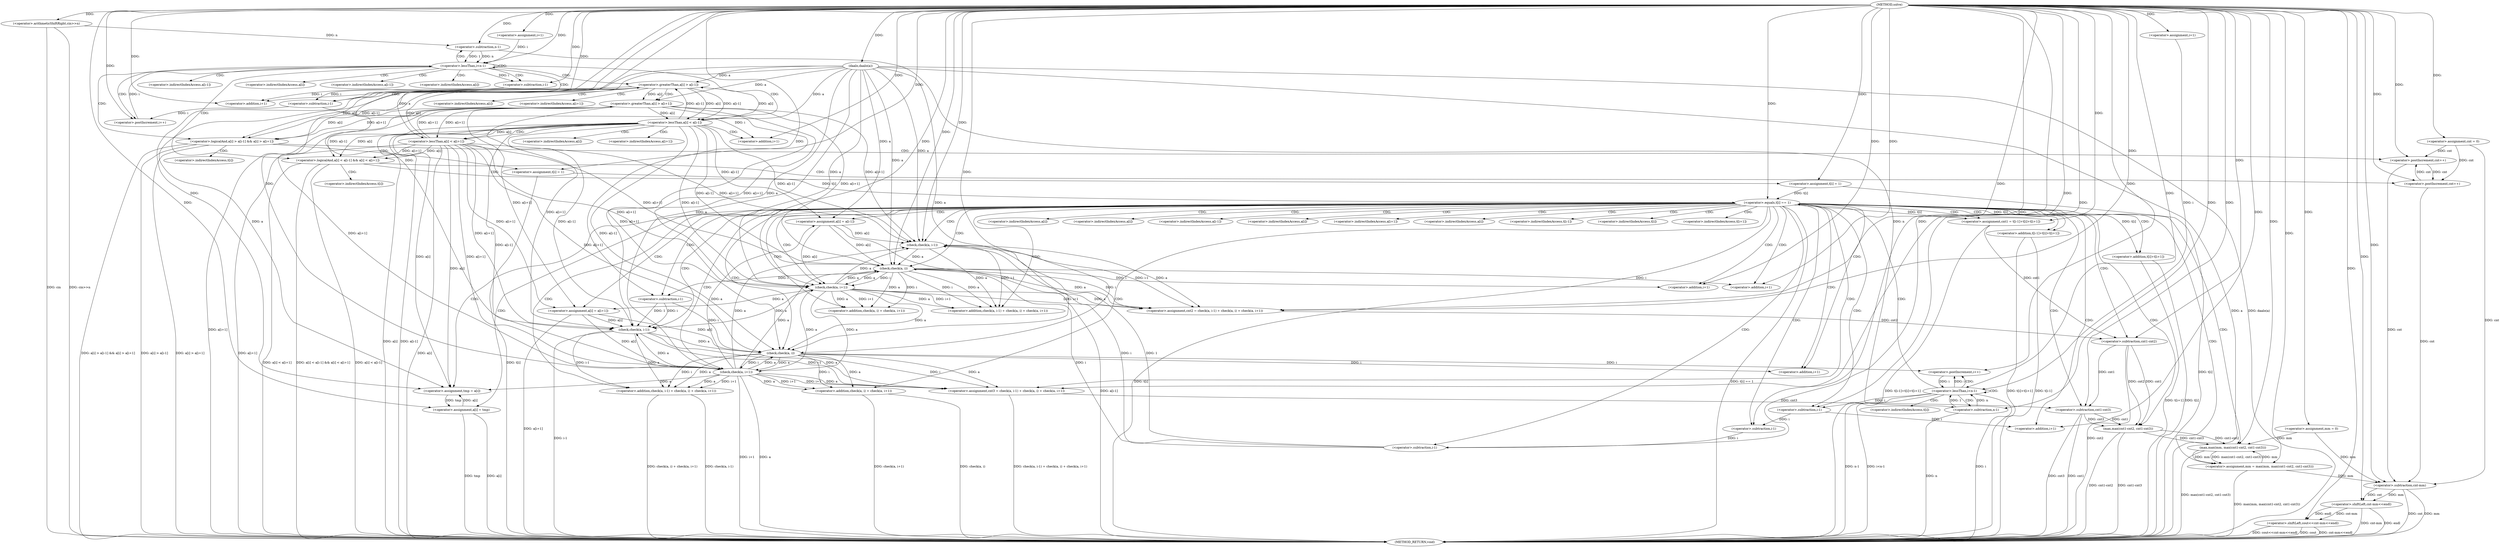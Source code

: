 digraph "solve" {  
"1001121" [label = "(METHOD,solve)" ]
"1001329" [label = "(METHOD_RETURN,void)" ]
"1001124" [label = "(<operator>.arithmeticShiftRight,cin>>n)" ]
"1001128" [label = "(<operator>.assignment,cnt = 0)" ]
"1001133" [label = "(daalo,daalo(a))" ]
"1001136" [label = "(<operator>.assignment,mm = 0)" ]
"1001322" [label = "(<operator>.shiftLeft,cout<<cnt-mm<<endl)" ]
"1001141" [label = "(<operator>.assignment,i=1)" ]
"1001144" [label = "(<operator>.lessThan,i<n-1)" ]
"1001149" [label = "(<operator>.postIncrement,i++)" ]
"1001210" [label = "(<operator>.assignment,i=1)" ]
"1001213" [label = "(<operator>.lessThan,i<n-1)" ]
"1001218" [label = "(<operator>.postIncrement,i++)" ]
"1001324" [label = "(<operator>.shiftLeft,cnt-mm<<endl)" ]
"1001146" [label = "(<operator>.subtraction,n-1)" ]
"1001153" [label = "(<operator>.logicalAnd,a[i] > a[i-1] && a[i] > a[i+1])" ]
"1001181" [label = "(<operator>.logicalAnd,a[i] < a[i-1] && a[i] < a[i+1])" ]
"1001215" [label = "(<operator>.subtraction,n-1)" ]
"1001222" [label = "(<operator>.equals,t[i] == 1)" ]
"1001325" [label = "(<operator>.subtraction,cnt-mm)" ]
"1001173" [label = "(<operator>.assignment,t[i] = 1)" ]
"1001178" [label = "(<operator>.postIncrement,cnt++)" ]
"1001201" [label = "(<operator>.assignment,t[i] = 1)" ]
"1001206" [label = "(<operator>.postIncrement,cnt++)" ]
"1001229" [label = "(<operator>.assignment,cnt1 = t[i-1]+t[i]+t[i+1])" ]
"1001247" [label = "(<operator>.assignment,tmp = a[i])" ]
"1001252" [label = "(<operator>.assignment,a[i] = a[i-1])" ]
"1001262" [label = "(<operator>.assignment,cnt2 = check(a, i-1) + check(a, i) + check(a, i+1))" ]
"1001279" [label = "(<operator>.assignment,a[i] = a[i+1])" ]
"1001289" [label = "(<operator>.assignment,cnt3 = check(a, i-1) + check(a, i) + check(a, i+1))" ]
"1001306" [label = "(<operator>.assignment,a[i] = tmp)" ]
"1001311" [label = "(<operator>.assignment,mm = max(mm, max(cnt1-cnt2, cnt1-cnt3)))" ]
"1001154" [label = "(<operator>.greaterThan,a[i] > a[i-1])" ]
"1001163" [label = "(<operator>.greaterThan,a[i] > a[i+1])" ]
"1001182" [label = "(<operator>.lessThan,a[i] < a[i-1])" ]
"1001191" [label = "(<operator>.lessThan,a[i] < a[i+1])" ]
"1001231" [label = "(<operator>.addition,t[i-1]+t[i]+t[i+1])" ]
"1001264" [label = "(<operator>.addition,check(a, i-1) + check(a, i) + check(a, i+1))" ]
"1001291" [label = "(<operator>.addition,check(a, i-1) + check(a, i) + check(a, i+1))" ]
"1001313" [label = "(max,max(mm, max(cnt1-cnt2, cnt1-cnt3)))" ]
"1001160" [label = "(<operator>.subtraction,i-1)" ]
"1001169" [label = "(<operator>.addition,i+1)" ]
"1001188" [label = "(<operator>.subtraction,i-1)" ]
"1001197" [label = "(<operator>.addition,i+1)" ]
"1001237" [label = "(<operator>.addition,t[i]+t[i+1])" ]
"1001258" [label = "(<operator>.subtraction,i-1)" ]
"1001265" [label = "(check,check(a, i-1))" ]
"1001270" [label = "(<operator>.addition,check(a, i) + check(a, i+1))" ]
"1001285" [label = "(<operator>.addition,i+1)" ]
"1001292" [label = "(check,check(a, i-1))" ]
"1001297" [label = "(<operator>.addition,check(a, i) + check(a, i+1))" ]
"1001315" [label = "(max,max(cnt1-cnt2, cnt1-cnt3))" ]
"1001234" [label = "(<operator>.subtraction,i-1)" ]
"1001267" [label = "(<operator>.subtraction,i-1)" ]
"1001271" [label = "(check,check(a, i))" ]
"1001274" [label = "(check,check(a, i+1))" ]
"1001294" [label = "(<operator>.subtraction,i-1)" ]
"1001298" [label = "(check,check(a, i))" ]
"1001301" [label = "(check,check(a, i+1))" ]
"1001316" [label = "(<operator>.subtraction,cnt1-cnt2)" ]
"1001319" [label = "(<operator>.subtraction,cnt1-cnt3)" ]
"1001243" [label = "(<operator>.addition,i+1)" ]
"1001276" [label = "(<operator>.addition,i+1)" ]
"1001303" [label = "(<operator>.addition,i+1)" ]
"1001223" [label = "(<operator>.indirectIndexAccess,t[i])" ]
"1001155" [label = "(<operator>.indirectIndexAccess,a[i])" ]
"1001158" [label = "(<operator>.indirectIndexAccess,a[i-1])" ]
"1001164" [label = "(<operator>.indirectIndexAccess,a[i])" ]
"1001167" [label = "(<operator>.indirectIndexAccess,a[i+1])" ]
"1001174" [label = "(<operator>.indirectIndexAccess,t[i])" ]
"1001183" [label = "(<operator>.indirectIndexAccess,a[i])" ]
"1001186" [label = "(<operator>.indirectIndexAccess,a[i-1])" ]
"1001192" [label = "(<operator>.indirectIndexAccess,a[i])" ]
"1001195" [label = "(<operator>.indirectIndexAccess,a[i+1])" ]
"1001202" [label = "(<operator>.indirectIndexAccess,t[i])" ]
"1001249" [label = "(<operator>.indirectIndexAccess,a[i])" ]
"1001253" [label = "(<operator>.indirectIndexAccess,a[i])" ]
"1001256" [label = "(<operator>.indirectIndexAccess,a[i-1])" ]
"1001280" [label = "(<operator>.indirectIndexAccess,a[i])" ]
"1001283" [label = "(<operator>.indirectIndexAccess,a[i+1])" ]
"1001307" [label = "(<operator>.indirectIndexAccess,a[i])" ]
"1001232" [label = "(<operator>.indirectIndexAccess,t[i-1])" ]
"1001238" [label = "(<operator>.indirectIndexAccess,t[i])" ]
"1001241" [label = "(<operator>.indirectIndexAccess,t[i+1])" ]
  "1001124" -> "1001329"  [ label = "DDG: cin>>n"] 
  "1001133" -> "1001329"  [ label = "DDG: a"] 
  "1001133" -> "1001329"  [ label = "DDG: daalo(a)"] 
  "1001213" -> "1001329"  [ label = "DDG: i"] 
  "1001215" -> "1001329"  [ label = "DDG: n"] 
  "1001213" -> "1001329"  [ label = "DDG: n-1"] 
  "1001213" -> "1001329"  [ label = "DDG: i<n-1"] 
  "1001325" -> "1001329"  [ label = "DDG: cnt"] 
  "1001325" -> "1001329"  [ label = "DDG: mm"] 
  "1001324" -> "1001329"  [ label = "DDG: cnt-mm"] 
  "1001322" -> "1001329"  [ label = "DDG: cnt-mm<<endl"] 
  "1001322" -> "1001329"  [ label = "DDG: cout<<cnt-mm<<endl"] 
  "1001222" -> "1001329"  [ label = "DDG: t[i]"] 
  "1001222" -> "1001329"  [ label = "DDG: t[i] == 1"] 
  "1001231" -> "1001329"  [ label = "DDG: t[i-1]"] 
  "1001237" -> "1001329"  [ label = "DDG: t[i]"] 
  "1001237" -> "1001329"  [ label = "DDG: t[i+1]"] 
  "1001231" -> "1001329"  [ label = "DDG: t[i]+t[i+1]"] 
  "1001229" -> "1001329"  [ label = "DDG: t[i-1]+t[i]+t[i+1]"] 
  "1001252" -> "1001329"  [ label = "DDG: a[i-1]"] 
  "1001279" -> "1001329"  [ label = "DDG: a[i+1]"] 
  "1001292" -> "1001329"  [ label = "DDG: i-1"] 
  "1001291" -> "1001329"  [ label = "DDG: check(a, i-1)"] 
  "1001297" -> "1001329"  [ label = "DDG: check(a, i)"] 
  "1001301" -> "1001329"  [ label = "DDG: a"] 
  "1001301" -> "1001329"  [ label = "DDG: i+1"] 
  "1001297" -> "1001329"  [ label = "DDG: check(a, i+1)"] 
  "1001291" -> "1001329"  [ label = "DDG: check(a, i) + check(a, i+1)"] 
  "1001289" -> "1001329"  [ label = "DDG: check(a, i-1) + check(a, i) + check(a, i+1)"] 
  "1001306" -> "1001329"  [ label = "DDG: a[i]"] 
  "1001306" -> "1001329"  [ label = "DDG: tmp"] 
  "1001316" -> "1001329"  [ label = "DDG: cnt2"] 
  "1001315" -> "1001329"  [ label = "DDG: cnt1-cnt2"] 
  "1001319" -> "1001329"  [ label = "DDG: cnt1"] 
  "1001319" -> "1001329"  [ label = "DDG: cnt3"] 
  "1001315" -> "1001329"  [ label = "DDG: cnt1-cnt3"] 
  "1001313" -> "1001329"  [ label = "DDG: max(cnt1-cnt2, cnt1-cnt3)"] 
  "1001311" -> "1001329"  [ label = "DDG: max(mm, max(cnt1-cnt2, cnt1-cnt3))"] 
  "1001153" -> "1001329"  [ label = "DDG: a[i] > a[i-1]"] 
  "1001163" -> "1001329"  [ label = "DDG: a[i+1]"] 
  "1001153" -> "1001329"  [ label = "DDG: a[i] > a[i+1]"] 
  "1001153" -> "1001329"  [ label = "DDG: a[i] > a[i-1] && a[i] > a[i+1]"] 
  "1001173" -> "1001329"  [ label = "DDG: t[i]"] 
  "1001182" -> "1001329"  [ label = "DDG: a[i]"] 
  "1001182" -> "1001329"  [ label = "DDG: a[i-1]"] 
  "1001181" -> "1001329"  [ label = "DDG: a[i] < a[i-1]"] 
  "1001191" -> "1001329"  [ label = "DDG: a[i]"] 
  "1001191" -> "1001329"  [ label = "DDG: a[i+1]"] 
  "1001181" -> "1001329"  [ label = "DDG: a[i] < a[i+1]"] 
  "1001181" -> "1001329"  [ label = "DDG: a[i] < a[i-1] && a[i] < a[i+1]"] 
  "1001201" -> "1001329"  [ label = "DDG: t[i]"] 
  "1001124" -> "1001329"  [ label = "DDG: cin"] 
  "1001322" -> "1001329"  [ label = "DDG: cout"] 
  "1001324" -> "1001329"  [ label = "DDG: endl"] 
  "1001121" -> "1001128"  [ label = "DDG: "] 
  "1001121" -> "1001136"  [ label = "DDG: "] 
  "1001121" -> "1001124"  [ label = "DDG: "] 
  "1001121" -> "1001133"  [ label = "DDG: "] 
  "1001121" -> "1001141"  [ label = "DDG: "] 
  "1001121" -> "1001210"  [ label = "DDG: "] 
  "1001121" -> "1001322"  [ label = "DDG: "] 
  "1001324" -> "1001322"  [ label = "DDG: endl"] 
  "1001324" -> "1001322"  [ label = "DDG: cnt-mm"] 
  "1001141" -> "1001144"  [ label = "DDG: i"] 
  "1001149" -> "1001144"  [ label = "DDG: i"] 
  "1001121" -> "1001144"  [ label = "DDG: "] 
  "1001146" -> "1001144"  [ label = "DDG: n"] 
  "1001146" -> "1001144"  [ label = "DDG: 1"] 
  "1001188" -> "1001149"  [ label = "DDG: i"] 
  "1001121" -> "1001149"  [ label = "DDG: "] 
  "1001210" -> "1001213"  [ label = "DDG: i"] 
  "1001218" -> "1001213"  [ label = "DDG: i"] 
  "1001121" -> "1001213"  [ label = "DDG: "] 
  "1001215" -> "1001213"  [ label = "DDG: n"] 
  "1001215" -> "1001213"  [ label = "DDG: 1"] 
  "1001213" -> "1001218"  [ label = "DDG: i"] 
  "1001121" -> "1001218"  [ label = "DDG: "] 
  "1001298" -> "1001218"  [ label = "DDG: i"] 
  "1001325" -> "1001324"  [ label = "DDG: mm"] 
  "1001325" -> "1001324"  [ label = "DDG: cnt"] 
  "1001121" -> "1001324"  [ label = "DDG: "] 
  "1001124" -> "1001146"  [ label = "DDG: n"] 
  "1001121" -> "1001146"  [ label = "DDG: "] 
  "1001146" -> "1001215"  [ label = "DDG: n"] 
  "1001121" -> "1001215"  [ label = "DDG: "] 
  "1001128" -> "1001325"  [ label = "DDG: cnt"] 
  "1001178" -> "1001325"  [ label = "DDG: cnt"] 
  "1001206" -> "1001325"  [ label = "DDG: cnt"] 
  "1001121" -> "1001325"  [ label = "DDG: "] 
  "1001136" -> "1001325"  [ label = "DDG: mm"] 
  "1001311" -> "1001325"  [ label = "DDG: mm"] 
  "1001154" -> "1001153"  [ label = "DDG: a[i]"] 
  "1001154" -> "1001153"  [ label = "DDG: a[i-1]"] 
  "1001163" -> "1001153"  [ label = "DDG: a[i]"] 
  "1001163" -> "1001153"  [ label = "DDG: a[i+1]"] 
  "1001121" -> "1001173"  [ label = "DDG: "] 
  "1001182" -> "1001181"  [ label = "DDG: a[i]"] 
  "1001182" -> "1001181"  [ label = "DDG: a[i-1]"] 
  "1001191" -> "1001181"  [ label = "DDG: a[i]"] 
  "1001191" -> "1001181"  [ label = "DDG: a[i+1]"] 
  "1001121" -> "1001201"  [ label = "DDG: "] 
  "1001173" -> "1001222"  [ label = "DDG: t[i]"] 
  "1001201" -> "1001222"  [ label = "DDG: t[i]"] 
  "1001121" -> "1001222"  [ label = "DDG: "] 
  "1001222" -> "1001229"  [ label = "DDG: t[i]"] 
  "1001133" -> "1001247"  [ label = "DDG: a"] 
  "1001301" -> "1001247"  [ label = "DDG: a"] 
  "1001306" -> "1001247"  [ label = "DDG: a[i]"] 
  "1001182" -> "1001247"  [ label = "DDG: a[i]"] 
  "1001191" -> "1001247"  [ label = "DDG: a[i]"] 
  "1001133" -> "1001252"  [ label = "DDG: a"] 
  "1001301" -> "1001252"  [ label = "DDG: a"] 
  "1001182" -> "1001252"  [ label = "DDG: a[i-1]"] 
  "1001265" -> "1001262"  [ label = "DDG: i-1"] 
  "1001265" -> "1001262"  [ label = "DDG: a"] 
  "1001271" -> "1001262"  [ label = "DDG: i"] 
  "1001271" -> "1001262"  [ label = "DDG: a"] 
  "1001274" -> "1001262"  [ label = "DDG: i+1"] 
  "1001274" -> "1001262"  [ label = "DDG: a"] 
  "1001274" -> "1001279"  [ label = "DDG: a"] 
  "1001163" -> "1001279"  [ label = "DDG: a[i+1]"] 
  "1001191" -> "1001279"  [ label = "DDG: a[i+1]"] 
  "1001292" -> "1001289"  [ label = "DDG: i-1"] 
  "1001292" -> "1001289"  [ label = "DDG: a"] 
  "1001298" -> "1001289"  [ label = "DDG: i"] 
  "1001298" -> "1001289"  [ label = "DDG: a"] 
  "1001301" -> "1001289"  [ label = "DDG: i+1"] 
  "1001301" -> "1001289"  [ label = "DDG: a"] 
  "1001247" -> "1001306"  [ label = "DDG: tmp"] 
  "1001121" -> "1001306"  [ label = "DDG: "] 
  "1001313" -> "1001311"  [ label = "DDG: max(cnt1-cnt2, cnt1-cnt3)"] 
  "1001313" -> "1001311"  [ label = "DDG: mm"] 
  "1001133" -> "1001154"  [ label = "DDG: a"] 
  "1001182" -> "1001154"  [ label = "DDG: a[i]"] 
  "1001191" -> "1001154"  [ label = "DDG: a[i]"] 
  "1001182" -> "1001154"  [ label = "DDG: a[i-1]"] 
  "1001133" -> "1001163"  [ label = "DDG: a"] 
  "1001154" -> "1001163"  [ label = "DDG: a[i]"] 
  "1001191" -> "1001163"  [ label = "DDG: a[i+1]"] 
  "1001128" -> "1001178"  [ label = "DDG: cnt"] 
  "1001206" -> "1001178"  [ label = "DDG: cnt"] 
  "1001121" -> "1001178"  [ label = "DDG: "] 
  "1001133" -> "1001182"  [ label = "DDG: a"] 
  "1001154" -> "1001182"  [ label = "DDG: a[i]"] 
  "1001163" -> "1001182"  [ label = "DDG: a[i]"] 
  "1001154" -> "1001182"  [ label = "DDG: a[i-1]"] 
  "1001133" -> "1001191"  [ label = "DDG: a"] 
  "1001182" -> "1001191"  [ label = "DDG: a[i]"] 
  "1001163" -> "1001191"  [ label = "DDG: a[i+1]"] 
  "1001128" -> "1001206"  [ label = "DDG: cnt"] 
  "1001178" -> "1001206"  [ label = "DDG: cnt"] 
  "1001121" -> "1001206"  [ label = "DDG: "] 
  "1001121" -> "1001229"  [ label = "DDG: "] 
  "1001121" -> "1001247"  [ label = "DDG: "] 
  "1001121" -> "1001262"  [ label = "DDG: "] 
  "1001121" -> "1001289"  [ label = "DDG: "] 
  "1001121" -> "1001311"  [ label = "DDG: "] 
  "1001222" -> "1001231"  [ label = "DDG: t[i]"] 
  "1001265" -> "1001264"  [ label = "DDG: i-1"] 
  "1001265" -> "1001264"  [ label = "DDG: a"] 
  "1001271" -> "1001264"  [ label = "DDG: i"] 
  "1001271" -> "1001264"  [ label = "DDG: a"] 
  "1001274" -> "1001264"  [ label = "DDG: i+1"] 
  "1001274" -> "1001264"  [ label = "DDG: a"] 
  "1001292" -> "1001291"  [ label = "DDG: i-1"] 
  "1001292" -> "1001291"  [ label = "DDG: a"] 
  "1001298" -> "1001291"  [ label = "DDG: i"] 
  "1001298" -> "1001291"  [ label = "DDG: a"] 
  "1001301" -> "1001291"  [ label = "DDG: i+1"] 
  "1001301" -> "1001291"  [ label = "DDG: a"] 
  "1001136" -> "1001313"  [ label = "DDG: mm"] 
  "1001311" -> "1001313"  [ label = "DDG: mm"] 
  "1001121" -> "1001313"  [ label = "DDG: "] 
  "1001315" -> "1001313"  [ label = "DDG: cnt1-cnt2"] 
  "1001315" -> "1001313"  [ label = "DDG: cnt1-cnt3"] 
  "1001144" -> "1001160"  [ label = "DDG: i"] 
  "1001121" -> "1001160"  [ label = "DDG: "] 
  "1001160" -> "1001169"  [ label = "DDG: i"] 
  "1001121" -> "1001169"  [ label = "DDG: "] 
  "1001160" -> "1001188"  [ label = "DDG: i"] 
  "1001121" -> "1001188"  [ label = "DDG: "] 
  "1001188" -> "1001197"  [ label = "DDG: i"] 
  "1001121" -> "1001197"  [ label = "DDG: "] 
  "1001222" -> "1001237"  [ label = "DDG: t[i]"] 
  "1001121" -> "1001258"  [ label = "DDG: "] 
  "1001234" -> "1001258"  [ label = "DDG: i"] 
  "1001133" -> "1001265"  [ label = "DDG: a"] 
  "1001252" -> "1001265"  [ label = "DDG: a[i]"] 
  "1001301" -> "1001265"  [ label = "DDG: a"] 
  "1001163" -> "1001265"  [ label = "DDG: a[i+1]"] 
  "1001191" -> "1001265"  [ label = "DDG: a[i+1]"] 
  "1001121" -> "1001265"  [ label = "DDG: "] 
  "1001182" -> "1001265"  [ label = "DDG: a[i-1]"] 
  "1001274" -> "1001265"  [ label = "DDG: a"] 
  "1001267" -> "1001265"  [ label = "DDG: 1"] 
  "1001267" -> "1001265"  [ label = "DDG: i"] 
  "1001271" -> "1001270"  [ label = "DDG: i"] 
  "1001271" -> "1001270"  [ label = "DDG: a"] 
  "1001274" -> "1001270"  [ label = "DDG: i+1"] 
  "1001274" -> "1001270"  [ label = "DDG: a"] 
  "1001121" -> "1001285"  [ label = "DDG: "] 
  "1001271" -> "1001285"  [ label = "DDG: i"] 
  "1001274" -> "1001292"  [ label = "DDG: a"] 
  "1001279" -> "1001292"  [ label = "DDG: a[i]"] 
  "1001121" -> "1001292"  [ label = "DDG: "] 
  "1001133" -> "1001292"  [ label = "DDG: a"] 
  "1001301" -> "1001292"  [ label = "DDG: a"] 
  "1001182" -> "1001292"  [ label = "DDG: a[i-1]"] 
  "1001163" -> "1001292"  [ label = "DDG: a[i+1]"] 
  "1001191" -> "1001292"  [ label = "DDG: a[i+1]"] 
  "1001294" -> "1001292"  [ label = "DDG: 1"] 
  "1001294" -> "1001292"  [ label = "DDG: i"] 
  "1001298" -> "1001297"  [ label = "DDG: i"] 
  "1001298" -> "1001297"  [ label = "DDG: a"] 
  "1001301" -> "1001297"  [ label = "DDG: i+1"] 
  "1001301" -> "1001297"  [ label = "DDG: a"] 
  "1001316" -> "1001315"  [ label = "DDG: cnt2"] 
  "1001316" -> "1001315"  [ label = "DDG: cnt1"] 
  "1001319" -> "1001315"  [ label = "DDG: cnt1"] 
  "1001319" -> "1001315"  [ label = "DDG: cnt3"] 
  "1001213" -> "1001234"  [ label = "DDG: i"] 
  "1001121" -> "1001234"  [ label = "DDG: "] 
  "1001258" -> "1001267"  [ label = "DDG: i"] 
  "1001121" -> "1001267"  [ label = "DDG: "] 
  "1001252" -> "1001271"  [ label = "DDG: a[i]"] 
  "1001265" -> "1001271"  [ label = "DDG: a"] 
  "1001163" -> "1001271"  [ label = "DDG: a[i+1]"] 
  "1001191" -> "1001271"  [ label = "DDG: a[i+1]"] 
  "1001121" -> "1001271"  [ label = "DDG: "] 
  "1001133" -> "1001271"  [ label = "DDG: a"] 
  "1001301" -> "1001271"  [ label = "DDG: a"] 
  "1001182" -> "1001271"  [ label = "DDG: a[i-1]"] 
  "1001274" -> "1001271"  [ label = "DDG: a"] 
  "1001267" -> "1001271"  [ label = "DDG: i"] 
  "1001252" -> "1001274"  [ label = "DDG: a[i]"] 
  "1001271" -> "1001274"  [ label = "DDG: a"] 
  "1001163" -> "1001274"  [ label = "DDG: a[i+1]"] 
  "1001191" -> "1001274"  [ label = "DDG: a[i+1]"] 
  "1001121" -> "1001274"  [ label = "DDG: "] 
  "1001133" -> "1001274"  [ label = "DDG: a"] 
  "1001301" -> "1001274"  [ label = "DDG: a"] 
  "1001182" -> "1001274"  [ label = "DDG: a[i-1]"] 
  "1001271" -> "1001274"  [ label = "DDG: i"] 
  "1001121" -> "1001294"  [ label = "DDG: "] 
  "1001271" -> "1001294"  [ label = "DDG: i"] 
  "1001279" -> "1001298"  [ label = "DDG: a[i]"] 
  "1001292" -> "1001298"  [ label = "DDG: a"] 
  "1001121" -> "1001298"  [ label = "DDG: "] 
  "1001133" -> "1001298"  [ label = "DDG: a"] 
  "1001301" -> "1001298"  [ label = "DDG: a"] 
  "1001182" -> "1001298"  [ label = "DDG: a[i-1]"] 
  "1001274" -> "1001298"  [ label = "DDG: a"] 
  "1001163" -> "1001298"  [ label = "DDG: a[i+1]"] 
  "1001191" -> "1001298"  [ label = "DDG: a[i+1]"] 
  "1001294" -> "1001298"  [ label = "DDG: i"] 
  "1001279" -> "1001301"  [ label = "DDG: a[i]"] 
  "1001298" -> "1001301"  [ label = "DDG: a"] 
  "1001121" -> "1001301"  [ label = "DDG: "] 
  "1001133" -> "1001301"  [ label = "DDG: a"] 
  "1001182" -> "1001301"  [ label = "DDG: a[i-1]"] 
  "1001274" -> "1001301"  [ label = "DDG: a"] 
  "1001163" -> "1001301"  [ label = "DDG: a[i+1]"] 
  "1001191" -> "1001301"  [ label = "DDG: a[i+1]"] 
  "1001298" -> "1001301"  [ label = "DDG: i"] 
  "1001229" -> "1001316"  [ label = "DDG: cnt1"] 
  "1001121" -> "1001316"  [ label = "DDG: "] 
  "1001262" -> "1001316"  [ label = "DDG: cnt2"] 
  "1001316" -> "1001319"  [ label = "DDG: cnt1"] 
  "1001121" -> "1001319"  [ label = "DDG: "] 
  "1001289" -> "1001319"  [ label = "DDG: cnt3"] 
  "1001234" -> "1001243"  [ label = "DDG: i"] 
  "1001121" -> "1001243"  [ label = "DDG: "] 
  "1001271" -> "1001276"  [ label = "DDG: i"] 
  "1001121" -> "1001276"  [ label = "DDG: "] 
  "1001298" -> "1001303"  [ label = "DDG: i"] 
  "1001121" -> "1001303"  [ label = "DDG: "] 
  "1001144" -> "1001158"  [ label = "CDG: "] 
  "1001144" -> "1001160"  [ label = "CDG: "] 
  "1001144" -> "1001183"  [ label = "CDG: "] 
  "1001144" -> "1001153"  [ label = "CDG: "] 
  "1001144" -> "1001149"  [ label = "CDG: "] 
  "1001144" -> "1001146"  [ label = "CDG: "] 
  "1001144" -> "1001154"  [ label = "CDG: "] 
  "1001144" -> "1001188"  [ label = "CDG: "] 
  "1001144" -> "1001155"  [ label = "CDG: "] 
  "1001144" -> "1001182"  [ label = "CDG: "] 
  "1001144" -> "1001144"  [ label = "CDG: "] 
  "1001144" -> "1001181"  [ label = "CDG: "] 
  "1001144" -> "1001186"  [ label = "CDG: "] 
  "1001213" -> "1001215"  [ label = "CDG: "] 
  "1001213" -> "1001218"  [ label = "CDG: "] 
  "1001213" -> "1001222"  [ label = "CDG: "] 
  "1001213" -> "1001213"  [ label = "CDG: "] 
  "1001213" -> "1001223"  [ label = "CDG: "] 
  "1001153" -> "1001178"  [ label = "CDG: "] 
  "1001153" -> "1001174"  [ label = "CDG: "] 
  "1001153" -> "1001173"  [ label = "CDG: "] 
  "1001181" -> "1001201"  [ label = "CDG: "] 
  "1001181" -> "1001206"  [ label = "CDG: "] 
  "1001181" -> "1001202"  [ label = "CDG: "] 
  "1001222" -> "1001253"  [ label = "CDG: "] 
  "1001222" -> "1001252"  [ label = "CDG: "] 
  "1001222" -> "1001292"  [ label = "CDG: "] 
  "1001222" -> "1001234"  [ label = "CDG: "] 
  "1001222" -> "1001313"  [ label = "CDG: "] 
  "1001222" -> "1001258"  [ label = "CDG: "] 
  "1001222" -> "1001315"  [ label = "CDG: "] 
  "1001222" -> "1001297"  [ label = "CDG: "] 
  "1001222" -> "1001229"  [ label = "CDG: "] 
  "1001222" -> "1001311"  [ label = "CDG: "] 
  "1001222" -> "1001270"  [ label = "CDG: "] 
  "1001222" -> "1001279"  [ label = "CDG: "] 
  "1001222" -> "1001231"  [ label = "CDG: "] 
  "1001222" -> "1001232"  [ label = "CDG: "] 
  "1001222" -> "1001289"  [ label = "CDG: "] 
  "1001222" -> "1001262"  [ label = "CDG: "] 
  "1001222" -> "1001256"  [ label = "CDG: "] 
  "1001222" -> "1001237"  [ label = "CDG: "] 
  "1001222" -> "1001267"  [ label = "CDG: "] 
  "1001222" -> "1001291"  [ label = "CDG: "] 
  "1001222" -> "1001319"  [ label = "CDG: "] 
  "1001222" -> "1001283"  [ label = "CDG: "] 
  "1001222" -> "1001303"  [ label = "CDG: "] 
  "1001222" -> "1001301"  [ label = "CDG: "] 
  "1001222" -> "1001243"  [ label = "CDG: "] 
  "1001222" -> "1001316"  [ label = "CDG: "] 
  "1001222" -> "1001307"  [ label = "CDG: "] 
  "1001222" -> "1001294"  [ label = "CDG: "] 
  "1001222" -> "1001247"  [ label = "CDG: "] 
  "1001222" -> "1001274"  [ label = "CDG: "] 
  "1001222" -> "1001265"  [ label = "CDG: "] 
  "1001222" -> "1001241"  [ label = "CDG: "] 
  "1001222" -> "1001249"  [ label = "CDG: "] 
  "1001222" -> "1001276"  [ label = "CDG: "] 
  "1001222" -> "1001285"  [ label = "CDG: "] 
  "1001222" -> "1001238"  [ label = "CDG: "] 
  "1001222" -> "1001280"  [ label = "CDG: "] 
  "1001222" -> "1001271"  [ label = "CDG: "] 
  "1001222" -> "1001264"  [ label = "CDG: "] 
  "1001222" -> "1001298"  [ label = "CDG: "] 
  "1001222" -> "1001306"  [ label = "CDG: "] 
  "1001154" -> "1001164"  [ label = "CDG: "] 
  "1001154" -> "1001169"  [ label = "CDG: "] 
  "1001154" -> "1001167"  [ label = "CDG: "] 
  "1001154" -> "1001163"  [ label = "CDG: "] 
  "1001182" -> "1001192"  [ label = "CDG: "] 
  "1001182" -> "1001195"  [ label = "CDG: "] 
  "1001182" -> "1001197"  [ label = "CDG: "] 
  "1001182" -> "1001191"  [ label = "CDG: "] 
}

